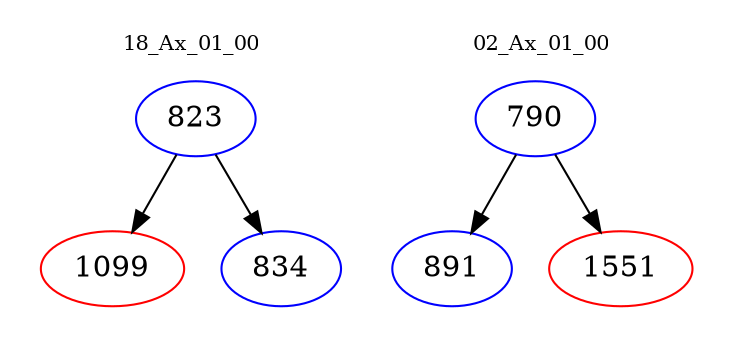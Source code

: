 digraph{
subgraph cluster_0 {
color = white
label = "18_Ax_01_00";
fontsize=10;
T0_823 [label="823", color="blue"]
T0_823 -> T0_1099 [color="black"]
T0_1099 [label="1099", color="red"]
T0_823 -> T0_834 [color="black"]
T0_834 [label="834", color="blue"]
}
subgraph cluster_1 {
color = white
label = "02_Ax_01_00";
fontsize=10;
T1_790 [label="790", color="blue"]
T1_790 -> T1_891 [color="black"]
T1_891 [label="891", color="blue"]
T1_790 -> T1_1551 [color="black"]
T1_1551 [label="1551", color="red"]
}
}
